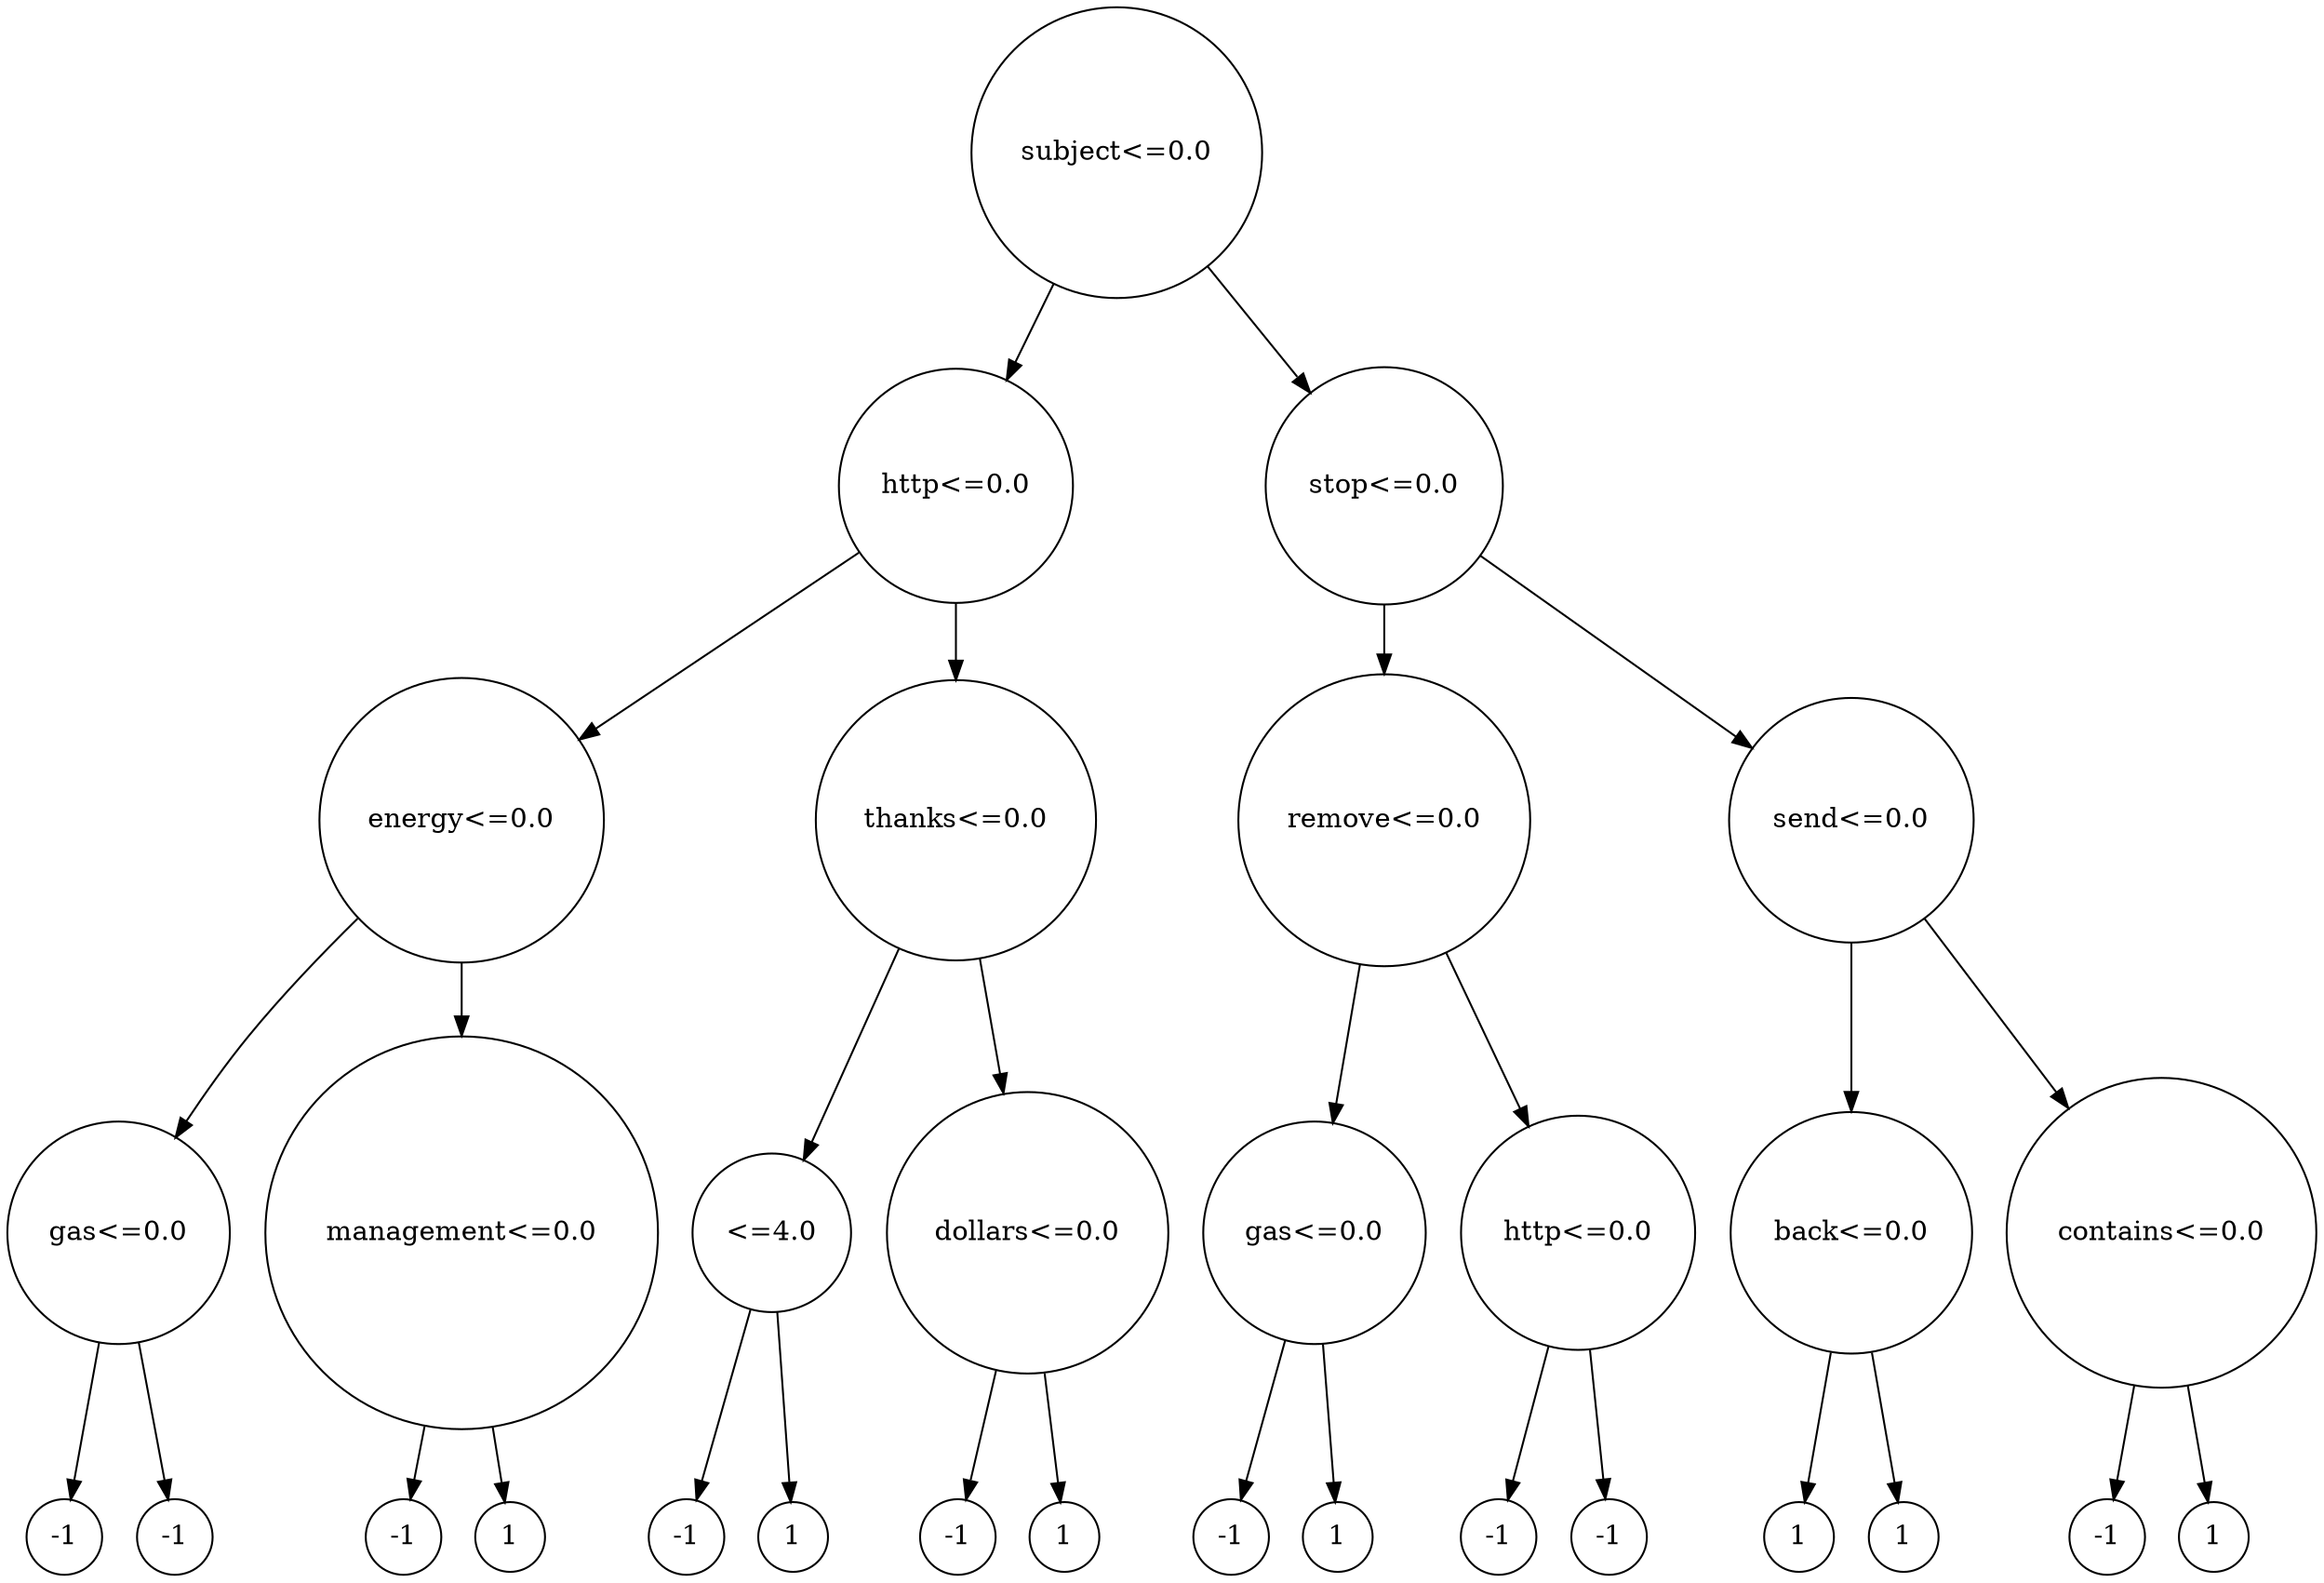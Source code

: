 digraph tree {
	"(val: 0.0, idx: 101, rnd:[0.0871293])" [label="subject<=0.0", shape=circle]
	"(val: 0.0, idx: 2, rnd:[0.0202184])" [label="http<=0.0", shape=circle]
	"(val: 0.0, idx: 115, rnd:[0.77423369])" [label="stop<=0.0", shape=circle]
	"(val: 0.0, idx: 161, rnd:[0.11827443])" [label="energy<=0.0", shape=circle]
	"(val: 0.0, idx: 226, rnd:[0.83261985])" [label="thanks<=0.0", shape=circle]
	"(val: 0.0, idx: 162, rnd:[0.45615033])" [label="remove<=0.0", shape=circle]
	"(val: 0.0, idx: 61, rnd:[0.6818203])" [label="send<=0.0", shape=circle]
	"(val: 0.0, idx: 73, rnd:[0.52184832])" [label="gas<=0.0", shape=circle]
	"(val: 0.0, idx: 222, rnd:[0.63992102])" [label="management<=0.0", shape=circle]
	"(val: 4.0, idx: 284, rnd:[0.77815675])" [label="\<=4.0", shape=circle]
	"(val: 0.0, idx: 108, rnd:[0.79915856])" [label="dollars<=0.0", shape=circle]
	"(val: 0.0, idx: 73, rnd:[0.61209572])" [label="gas<=0.0", shape=circle]
	"(val: 0.0, idx: 2, rnd:[0.56843395])" [label="http<=0.0", shape=circle]
	"(val: 0.0, idx: 174, rnd:[0.06022547])" [label="back<=0.0", shape=circle]
	"(val: 0.0, idx: 333, rnd:[0.3595079])" [label="contains<=0.0", shape=circle]
	"(val: -1 rnd:[0.41466194])" [label="-1", shape=circle]
	"(val: -1 rnd:[0.26455561])" [label="-1", shape=circle]
	"(val: -1 rnd:[0.94466892])" [label="-1", shape=circle]
	"(val: 1 rnd:[0.14335329])" [label="1", shape=circle]
	"(val: -1 rnd:[0.97861834])" [label="-1", shape=circle]
	"(val: 1 rnd:[0.87001215])" [label="1", shape=circle]
	"(val: -1 rnd:[0.46147936])" [label="-1", shape=circle]
	"(val: 1 rnd:[0.78052918])" [label="1", shape=circle]
	"(val: -1 rnd:[0.94374808])" [label="-1", shape=circle]
	"(val: 1 rnd:[0.616934])" [label="1", shape=circle]
	"(val: -1 rnd:[0.0187898])" [label="-1", shape=circle]
	"(val: -1 rnd:[0.6176355])" [label="-1", shape=circle]
	"(val: 1 rnd:[0.66676672])" [label="1", shape=circle]
	"(val: 1 rnd:[0.67063787])" [label="1", shape=circle]
	"(val: -1 rnd:[0.43703195])" [label="-1", shape=circle]
	"(val: 1 rnd:[0.6976312])" [label="1", shape=circle]

	"(val: 0.0, idx: 101, rnd:[0.0871293])" -> "(val: 0.0, idx: 2, rnd:[0.0202184])"
	"(val: 0.0, idx: 101, rnd:[0.0871293])" -> "(val: 0.0, idx: 115, rnd:[0.77423369])"
	"(val: 0.0, idx: 2, rnd:[0.0202184])" -> "(val: 0.0, idx: 226, rnd:[0.83261985])"
	"(val: 0.0, idx: 2, rnd:[0.0202184])" -> "(val: 0.0, idx: 161, rnd:[0.11827443])"
	"(val: 0.0, idx: 115, rnd:[0.77423369])" -> "(val: 0.0, idx: 162, rnd:[0.45615033])"
	"(val: 0.0, idx: 115, rnd:[0.77423369])" -> "(val: 0.0, idx: 61, rnd:[0.6818203])"
	"(val: 0.0, idx: 161, rnd:[0.11827443])" -> "(val: 0.0, idx: 222, rnd:[0.63992102])"
	"(val: 0.0, idx: 161, rnd:[0.11827443])" -> "(val: 0.0, idx: 73, rnd:[0.52184832])"
	"(val: 0.0, idx: 226, rnd:[0.83261985])" -> "(val: 4.0, idx: 284, rnd:[0.77815675])"
	"(val: 0.0, idx: 226, rnd:[0.83261985])" -> "(val: 0.0, idx: 108, rnd:[0.79915856])"
	"(val: 0.0, idx: 162, rnd:[0.45615033])" -> "(val: 0.0, idx: 2, rnd:[0.56843395])"
	"(val: 0.0, idx: 162, rnd:[0.45615033])" -> "(val: 0.0, idx: 73, rnd:[0.61209572])"
	"(val: 0.0, idx: 61, rnd:[0.6818203])" -> "(val: 0.0, idx: 333, rnd:[0.3595079])"
	"(val: 0.0, idx: 61, rnd:[0.6818203])" -> "(val: 0.0, idx: 174, rnd:[0.06022547])"
	"(val: 0.0, idx: 73, rnd:[0.52184832])" -> "(val: -1 rnd:[0.41466194])"
	"(val: 0.0, idx: 73, rnd:[0.52184832])" -> "(val: -1 rnd:[0.26455561])"
	"(val: 0.0, idx: 222, rnd:[0.63992102])" -> "(val: 1 rnd:[0.14335329])"
	"(val: 0.0, idx: 222, rnd:[0.63992102])" -> "(val: -1 rnd:[0.94466892])"
	"(val: 4.0, idx: 284, rnd:[0.77815675])" -> "(val: 1 rnd:[0.87001215])"
	"(val: 4.0, idx: 284, rnd:[0.77815675])" -> "(val: -1 rnd:[0.97861834])"
	"(val: 0.0, idx: 108, rnd:[0.79915856])" -> "(val: -1 rnd:[0.46147936])"
	"(val: 0.0, idx: 108, rnd:[0.79915856])" -> "(val: 1 rnd:[0.78052918])"
	"(val: 0.0, idx: 73, rnd:[0.61209572])" -> "(val: 1 rnd:[0.616934])"
	"(val: 0.0, idx: 73, rnd:[0.61209572])" -> "(val: -1 rnd:[0.94374808])"
	"(val: 0.0, idx: 2, rnd:[0.56843395])" -> "(val: -1 rnd:[0.0187898])"
	"(val: 0.0, idx: 2, rnd:[0.56843395])" -> "(val: -1 rnd:[0.6176355])"
	"(val: 0.0, idx: 174, rnd:[0.06022547])" -> "(val: 1 rnd:[0.66676672])"
	"(val: 0.0, idx: 174, rnd:[0.06022547])" -> "(val: 1 rnd:[0.67063787])"
	"(val: 0.0, idx: 333, rnd:[0.3595079])" -> "(val: -1 rnd:[0.43703195])"
	"(val: 0.0, idx: 333, rnd:[0.3595079])" -> "(val: 1 rnd:[0.6976312])"
}